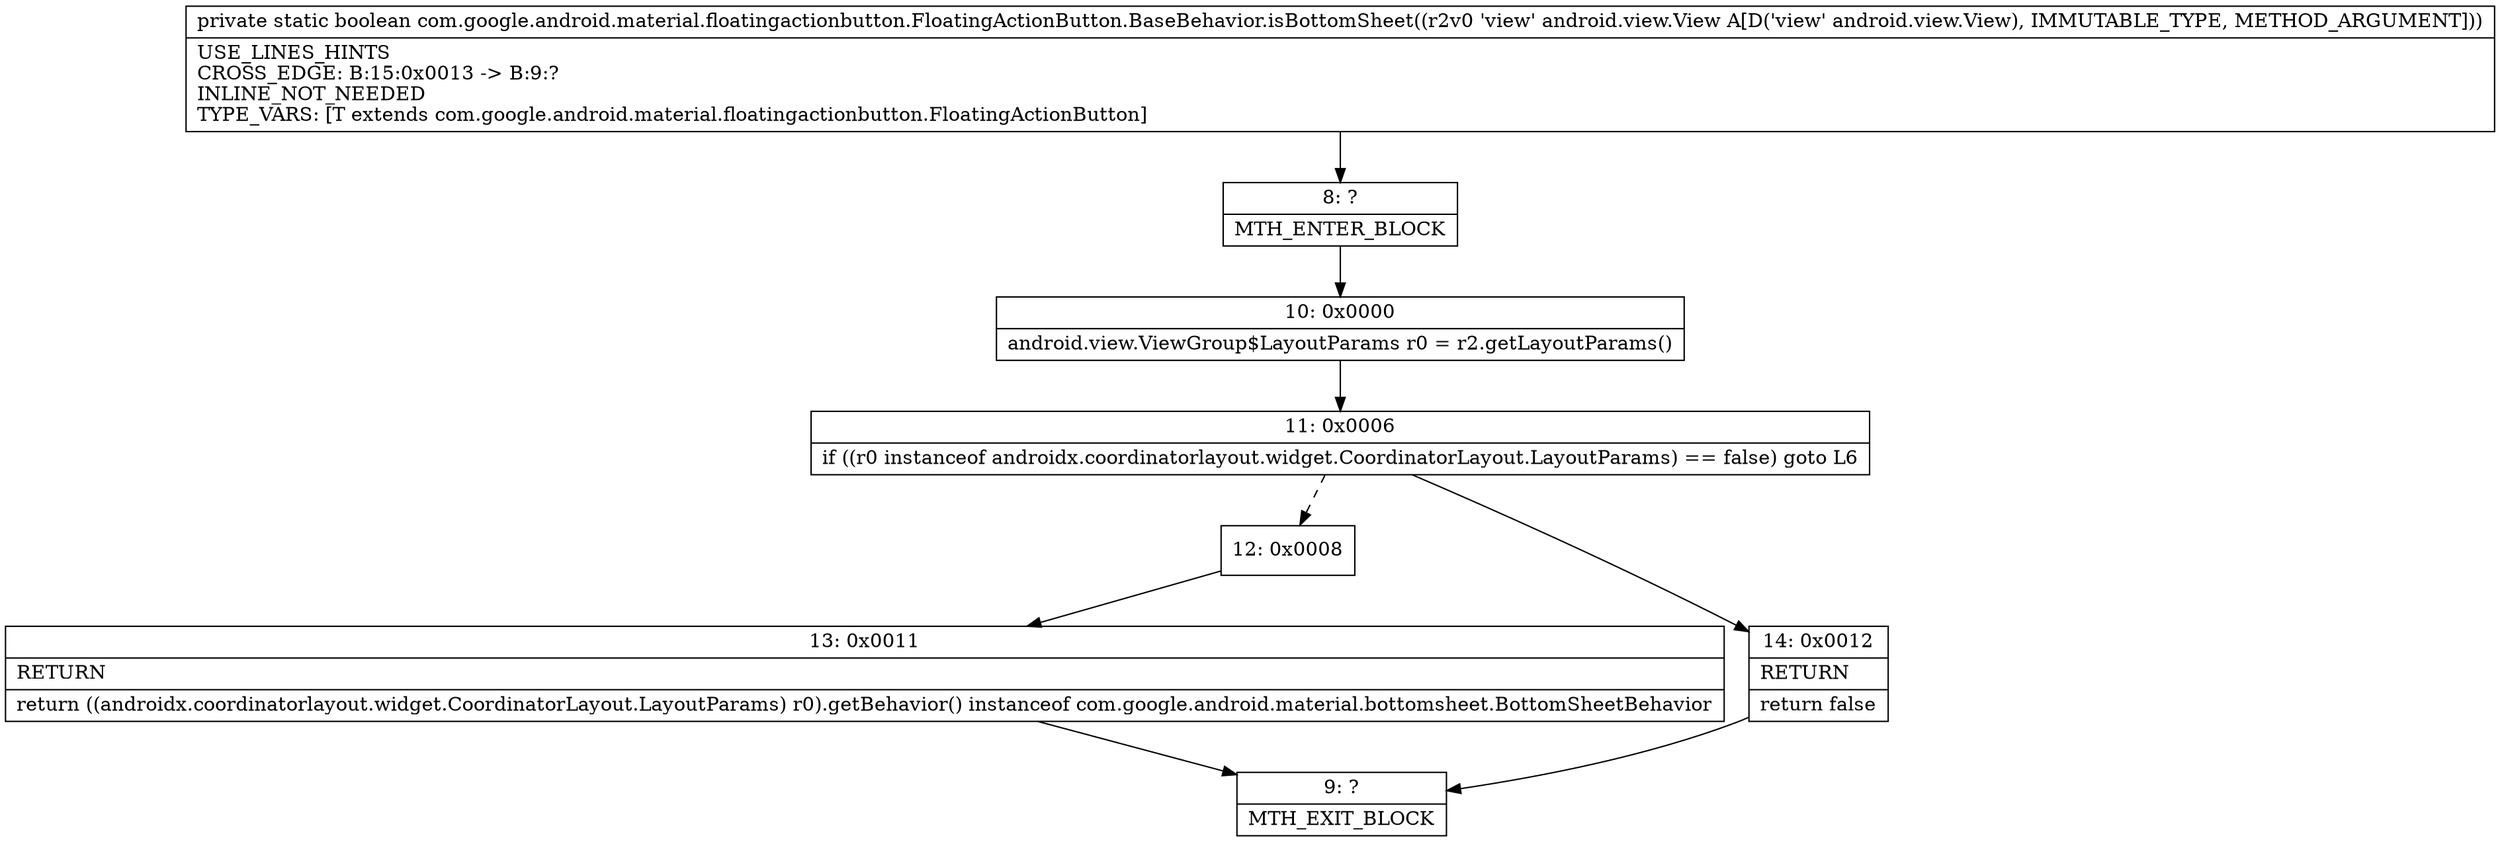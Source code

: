 digraph "CFG forcom.google.android.material.floatingactionbutton.FloatingActionButton.BaseBehavior.isBottomSheet(Landroid\/view\/View;)Z" {
Node_8 [shape=record,label="{8\:\ ?|MTH_ENTER_BLOCK\l}"];
Node_10 [shape=record,label="{10\:\ 0x0000|android.view.ViewGroup$LayoutParams r0 = r2.getLayoutParams()\l}"];
Node_11 [shape=record,label="{11\:\ 0x0006|if ((r0 instanceof androidx.coordinatorlayout.widget.CoordinatorLayout.LayoutParams) == false) goto L6\l}"];
Node_12 [shape=record,label="{12\:\ 0x0008}"];
Node_13 [shape=record,label="{13\:\ 0x0011|RETURN\l|return ((androidx.coordinatorlayout.widget.CoordinatorLayout.LayoutParams) r0).getBehavior() instanceof com.google.android.material.bottomsheet.BottomSheetBehavior\l}"];
Node_9 [shape=record,label="{9\:\ ?|MTH_EXIT_BLOCK\l}"];
Node_14 [shape=record,label="{14\:\ 0x0012|RETURN\l|return false\l}"];
MethodNode[shape=record,label="{private static boolean com.google.android.material.floatingactionbutton.FloatingActionButton.BaseBehavior.isBottomSheet((r2v0 'view' android.view.View A[D('view' android.view.View), IMMUTABLE_TYPE, METHOD_ARGUMENT]))  | USE_LINES_HINTS\lCROSS_EDGE: B:15:0x0013 \-\> B:9:?\lINLINE_NOT_NEEDED\lTYPE_VARS: [T extends com.google.android.material.floatingactionbutton.FloatingActionButton]\l}"];
MethodNode -> Node_8;Node_8 -> Node_10;
Node_10 -> Node_11;
Node_11 -> Node_12[style=dashed];
Node_11 -> Node_14;
Node_12 -> Node_13;
Node_13 -> Node_9;
Node_14 -> Node_9;
}

